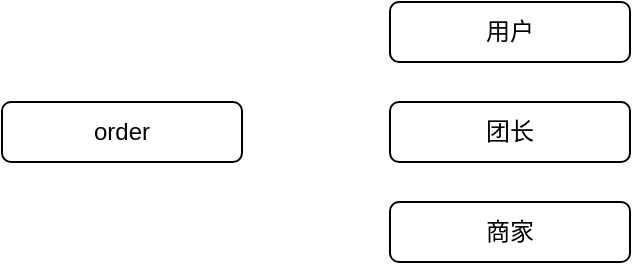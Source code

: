 <mxfile version="24.8.4">
  <diagram name="第 1 页" id="VGcsksy7XfQpS_59Nm2g">
    <mxGraphModel dx="815" dy="428" grid="1" gridSize="10" guides="1" tooltips="1" connect="1" arrows="1" fold="1" page="1" pageScale="1" pageWidth="827" pageHeight="1169" math="0" shadow="0">
      <root>
        <mxCell id="0" />
        <mxCell id="1" parent="0" />
        <mxCell id="hGWUaLl330H3fcc3xDob-1" value="order" style="rounded=1;whiteSpace=wrap;html=1;" vertex="1" parent="1">
          <mxGeometry x="100" y="280" width="120" height="30" as="geometry" />
        </mxCell>
        <mxCell id="hGWUaLl330H3fcc3xDob-2" value="用户" style="rounded=1;whiteSpace=wrap;html=1;" vertex="1" parent="1">
          <mxGeometry x="294" y="230" width="120" height="30" as="geometry" />
        </mxCell>
        <mxCell id="hGWUaLl330H3fcc3xDob-4" value="团长" style="rounded=1;whiteSpace=wrap;html=1;" vertex="1" parent="1">
          <mxGeometry x="294" y="280" width="120" height="30" as="geometry" />
        </mxCell>
        <mxCell id="hGWUaLl330H3fcc3xDob-5" value="商家" style="rounded=1;whiteSpace=wrap;html=1;" vertex="1" parent="1">
          <mxGeometry x="294" y="330" width="120" height="30" as="geometry" />
        </mxCell>
      </root>
    </mxGraphModel>
  </diagram>
</mxfile>
